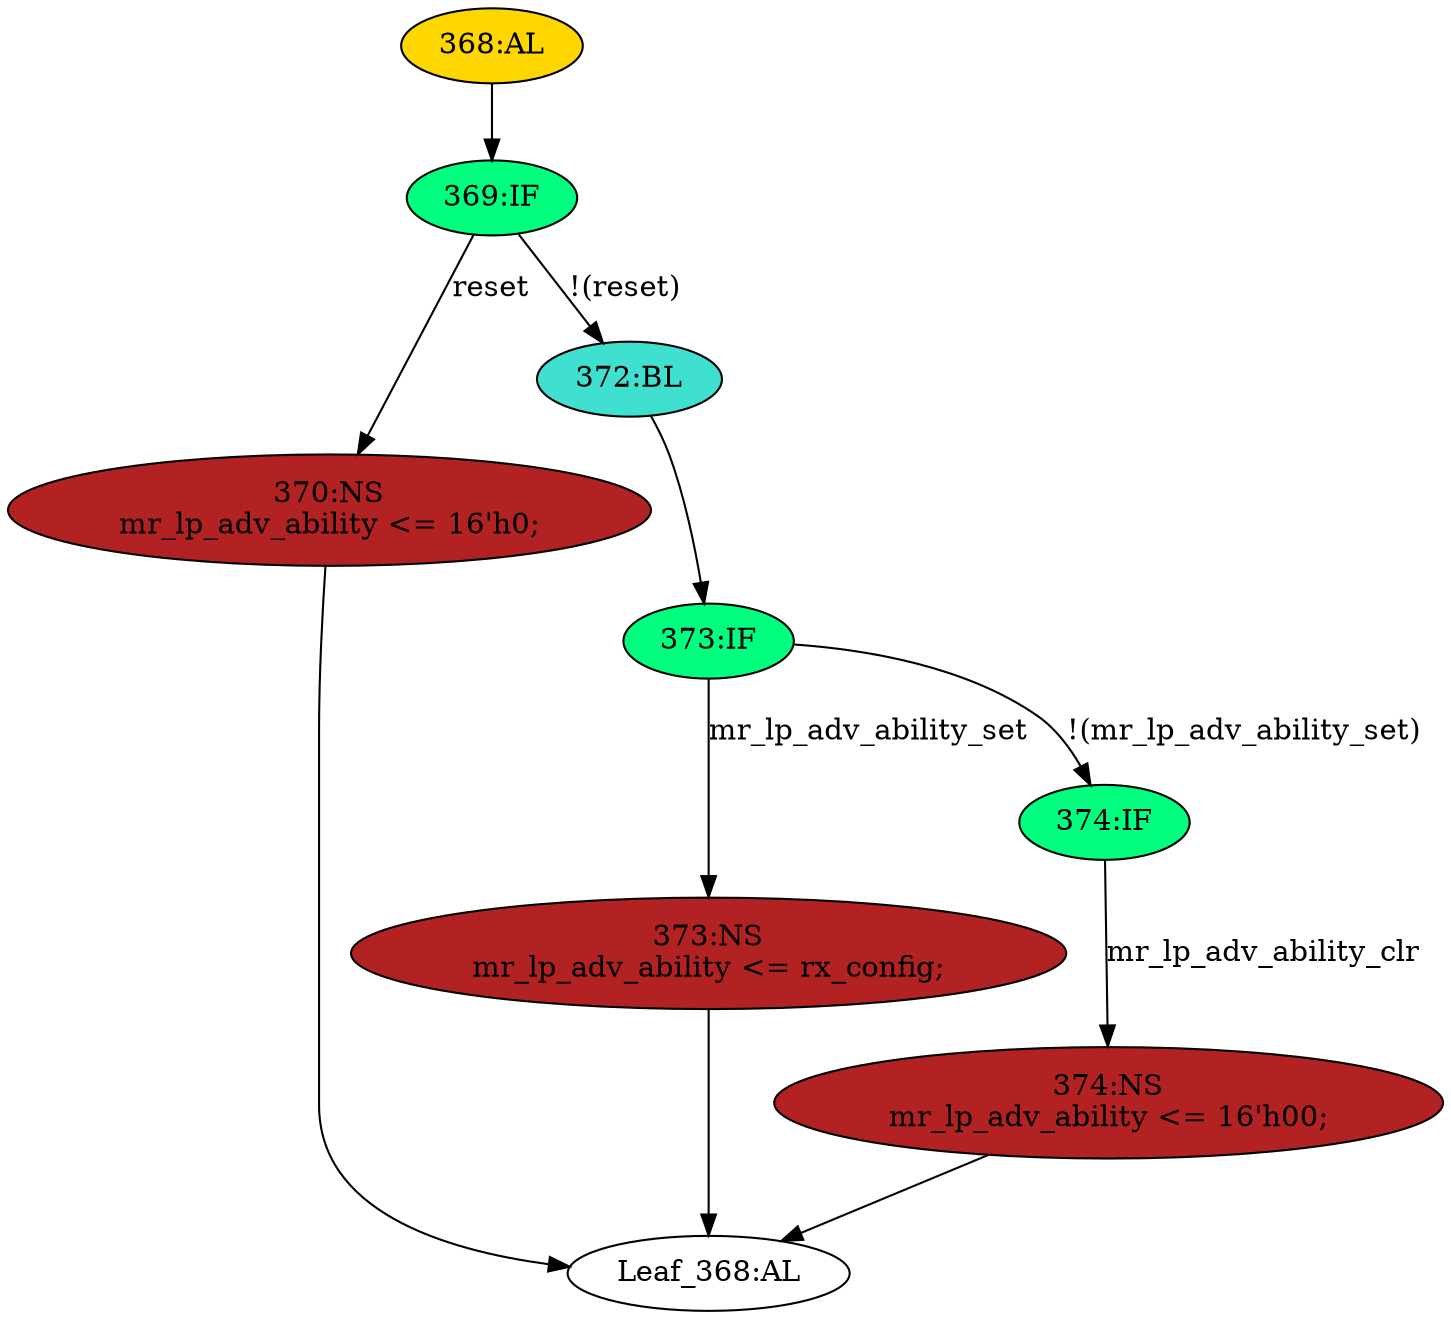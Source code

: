 strict digraph "" {
	node [label="\N"];
	"368:AL"	 [ast="<pyverilog.vparser.ast.Always object at 0x7f1980a56310>",
		clk_sens=True,
		fillcolor=gold,
		label="368:AL",
		sens="['ck', 'reset']",
		statements="[]",
		style=filled,
		typ=Always,
		use_var="['mr_lp_adv_ability_clr', 'reset', 'mr_lp_adv_ability_set', 'rx_config']"];
	"369:IF"	 [ast="<pyverilog.vparser.ast.IfStatement object at 0x7f1980a56650>",
		fillcolor=springgreen,
		label="369:IF",
		statements="[]",
		style=filled,
		typ=IfStatement];
	"368:AL" -> "369:IF"	 [cond="[]",
		lineno=None];
	"373:NS"	 [ast="<pyverilog.vparser.ast.NonblockingSubstitution object at 0x7f1980a569d0>",
		fillcolor=firebrick,
		label="373:NS
mr_lp_adv_ability <= rx_config;",
		statements="[<pyverilog.vparser.ast.NonblockingSubstitution object at 0x7f1980a569d0>]",
		style=filled,
		typ=NonblockingSubstitution];
	"Leaf_368:AL"	 [def_var="['mr_lp_adv_ability']",
		label="Leaf_368:AL"];
	"373:NS" -> "Leaf_368:AL"	 [cond="[]",
		lineno=None];
	"370:NS"	 [ast="<pyverilog.vparser.ast.NonblockingSubstitution object at 0x7f1980a56b90>",
		fillcolor=firebrick,
		label="370:NS
mr_lp_adv_ability <= 16'h0;",
		statements="[<pyverilog.vparser.ast.NonblockingSubstitution object at 0x7f1980a56b90>]",
		style=filled,
		typ=NonblockingSubstitution];
	"370:NS" -> "Leaf_368:AL"	 [cond="[]",
		lineno=None];
	"372:BL"	 [ast="<pyverilog.vparser.ast.Block object at 0x7f1980a566d0>",
		fillcolor=turquoise,
		label="372:BL",
		statements="[]",
		style=filled,
		typ=Block];
	"373:IF"	 [ast="<pyverilog.vparser.ast.IfStatement object at 0x7f1980a56710>",
		fillcolor=springgreen,
		label="373:IF",
		statements="[]",
		style=filled,
		typ=IfStatement];
	"372:BL" -> "373:IF"	 [cond="[]",
		lineno=None];
	"373:IF" -> "373:NS"	 [cond="['mr_lp_adv_ability_set']",
		label=mr_lp_adv_ability_set,
		lineno=373];
	"374:IF"	 [ast="<pyverilog.vparser.ast.IfStatement object at 0x7f1980a56750>",
		fillcolor=springgreen,
		label="374:IF",
		statements="[]",
		style=filled,
		typ=IfStatement];
	"373:IF" -> "374:IF"	 [cond="['mr_lp_adv_ability_set']",
		label="!(mr_lp_adv_ability_set)",
		lineno=373];
	"369:IF" -> "370:NS"	 [cond="['reset']",
		label=reset,
		lineno=369];
	"369:IF" -> "372:BL"	 [cond="['reset']",
		label="!(reset)",
		lineno=369];
	"374:NS"	 [ast="<pyverilog.vparser.ast.NonblockingSubstitution object at 0x7f1980a567d0>",
		fillcolor=firebrick,
		label="374:NS
mr_lp_adv_ability <= 16'h00;",
		statements="[<pyverilog.vparser.ast.NonblockingSubstitution object at 0x7f1980a567d0>]",
		style=filled,
		typ=NonblockingSubstitution];
	"374:IF" -> "374:NS"	 [cond="['mr_lp_adv_ability_clr']",
		label=mr_lp_adv_ability_clr,
		lineno=374];
	"374:NS" -> "Leaf_368:AL"	 [cond="[]",
		lineno=None];
}
